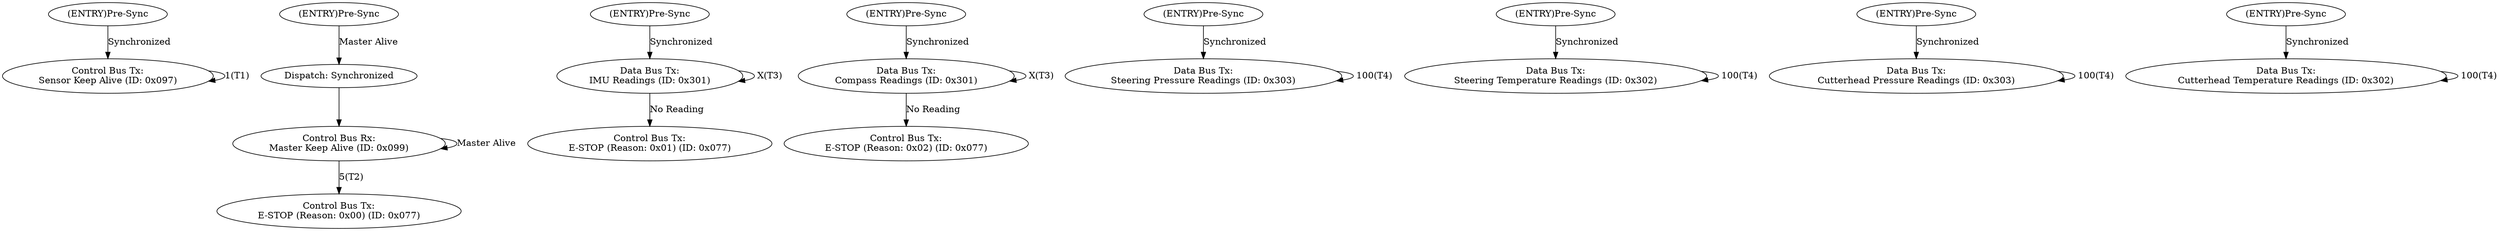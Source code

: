 digraph SensorMgt{
   // Keep Alive Transmission FSM
   S01 [label="(ENTRY)Pre-Sync"];
   S00 [label="Control Bus Tx:\nSensor Keep Alive (ID: 0x097)"];

   S01 -> S00 [label="Synchronized"];
   S00 -> S00 [label="1(T1)"];


   // Keep Alive Reception FSM
   S10 [label="(ENTRY)Pre-Sync"];
   S11 [label="Dispatch: Synchronized"];
   S12 [label="Control Bus Rx:\nMaster Keep Alive (ID: 0x099)"];
   S13 [label="Control Bus Tx:\nE-STOP (Reason: 0x00) (ID: 0x077)"];

   S10 -> S11 [label="Master Alive"];
   S11 -> S12 [label=" "];
   S12 -> S12 [label="Master Alive"];
   S12 -> S13 [label="5(T2)"];


   // Navigation IMU Readings FSM
   S20 [label="(ENTRY)Pre-Sync"];
   S21 [label="Data Bus Tx:\nIMU Readings (ID: 0x301)"];
   S22 [label="Control Bus Tx:\nE-STOP (Reason: 0x01) (ID: 0x077)"];

   S20 -> S21 [label="Synchronized"];
   S21 -> S21 [label=" X(T3)"];
   S21 -> S22 [label="No Reading"];


   // Navigation Compass Readings FSM
   S30 [label="(ENTRY)Pre-Sync"];
   S31 [label="Data Bus Tx:\nCompass Readings (ID: 0x301)"];
   S32 [label="Control Bus Tx:\nE-STOP (Reason: 0x02) (ID: 0x077)"];

   S30 -> S31 [label="Synchronized"];
   S31 -> S31 [label=" X(T3)"];
   S31 -> S32 [label="No Reading"];


   // Steering Pressure Readings FSM
   S40 [label="(ENTRY)Pre-Sync"];
   S41 [label="Data Bus Tx:\nSteering Pressure Readings (ID: 0x303)"];

   S40 -> S41 [label="Synchronized"];
   S41 -> S41 [label=" 100(T4)"];


	// Steering Temperature Readings FSM
   S50 [label="(ENTRY)Pre-Sync"];
   S51 [label="Data Bus Tx:\nSteering Temperature Readings (ID: 0x302)"];

   S50 -> S51 [label="Synchronized"];
   S51 -> S51 [label=" 100(T4)"];


	// Cutterhead Pressure Readings FSM
   S60 [label="(ENTRY)Pre-Sync"];
   S61 [label="Data Bus Tx:\nCutterhead Pressure Readings (ID: 0x303)"];

   S60 -> S61 [label="Synchronized"];
   S61 -> S61 [label=" 100(T4)"];


	// Cutterhead Temperature Readings FSM
   S70 [label="(ENTRY)Pre-Sync"];
   S71 [label="Data Bus Tx:\nCutterhead Temperature Readings (ID: 0x302)"];

   S70 -> S71 [label="Synchronized"];
   S71 -> S71 [label=" 100(T4)"];

}
